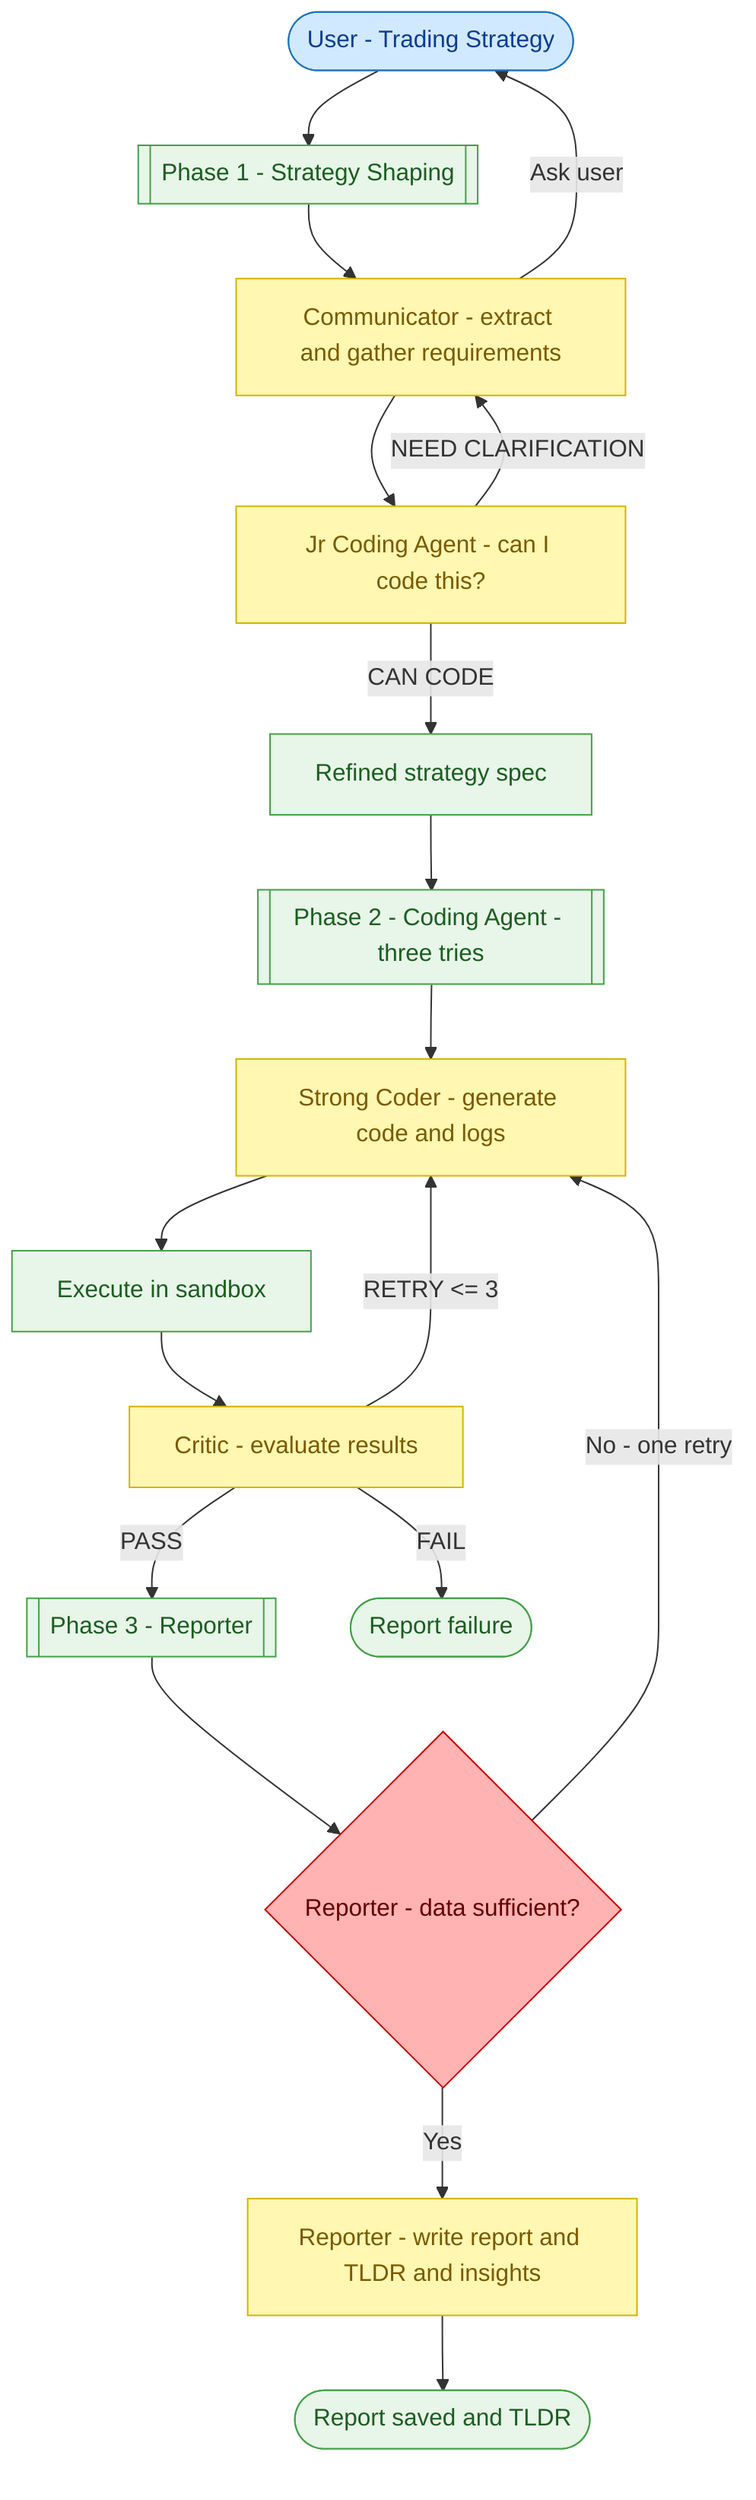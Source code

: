 flowchart TD
  %% Styles
  classDef user fill:#d1e9ff,stroke:#1e73be,color:#0b3d91
  classDef llm fill:#fff7b2,stroke:#d4b200,color:#7a5a00
  classDef decision fill:#ffb3b3,stroke:#c70000,color:#660000
  classDef system fill:#e8f5e9,stroke:#43a047,color:#1b5e20

  U([User - Trading Strategy]):::user --> P1[[Phase 1 - Strategy Shaping]]:::system

  P1 --> COM[Communicator - extract and gather requirements]:::llm
  COM --> JV[Jr Coding Agent - can I code this?]:::llm
  JV -->|CAN CODE| R1[Refined strategy spec]:::system
  JV -->|NEED CLARIFICATION| COM
  COM -->|Ask user| U

  R1 --> P2[[Phase 2 - Coding Agent - three tries]]:::system

  P2 --> C1[Strong Coder - generate code and logs]:::llm
  C1 --> X1[Execute in sandbox]:::system
  X1 --> CR[Critic - evaluate results]:::llm
  CR -->|PASS| P3[[Phase 3 - Reporter]]:::system
  CR -->|RETRY <= 3| C1
  CR -->|FAIL| F1([Report failure]):::system

  P3 --> RQ{Reporter - data sufficient?}:::decision
  RQ -->|No - one retry| C1
  RQ -->|Yes| REP[Reporter - write report and TLDR and insights]:::llm
  REP --> OUT([Report saved and TLDR]):::system